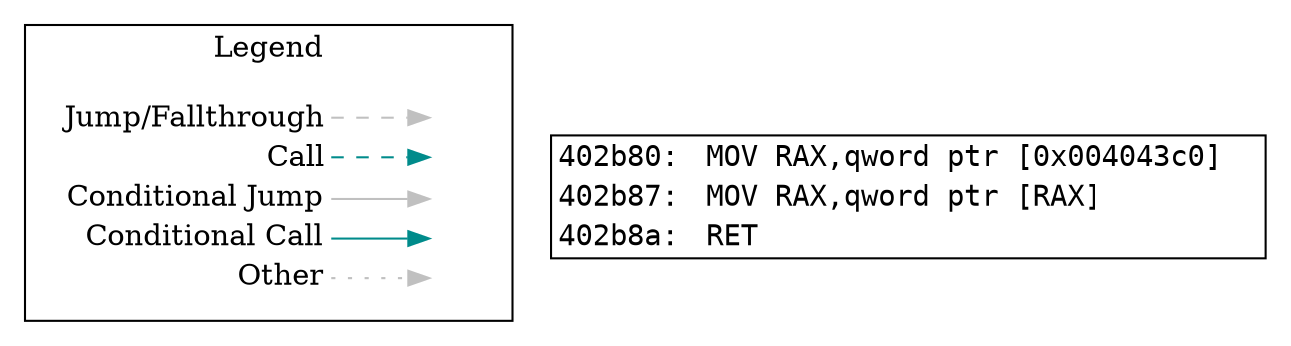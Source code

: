 digraph "func 0x402b80" {
  newrank=true;
  // Flow Type Legend
  subgraph cluster_01 { 
    rank=same;
    node [shape=plaintext]
    label = "Legend";
    key [label=<<table border="0" cellpadding="2" cellspacing="0" cellborder="0">
                  <tr><td align="right" port="i1">Jump/Fallthrough</td></tr>
                  <tr><td align="right" port="i2">Call</td></tr>
                  <tr><td align="right" port="i3">Conditional Jump</td></tr>
                  <tr><td align="right" port="i4">Conditional Call</td></tr>
                  <tr><td align="right" port="i5">Other</td></tr>
               </table>>];
    key2 [label=<<table border="0" cellpadding="2" cellspacing="0" cellborder="0">
                   <tr><td port="i1">&nbsp;</td></tr>
                   <tr><td port="i2">&nbsp;</td></tr>
                   <tr><td port="i3">&nbsp;</td></tr>
                   <tr><td port="i4">&nbsp;</td></tr>
                   <tr><td port="i5">&nbsp;</td></tr>
                </table>>];
    key:i1:e -> key2:i1:w [color=gray style=dashed];
    key:i2:e -> key2:i2:w [color=cyan4 style=dashed];
    key:i3:e -> key2:i3:w [color=gray];
    key:i4:e -> key2:i4:w [color=cyan4];
    key:i5:e -> key2:i5:w [color=gray style=dotted];
  }
  bb_402b80 [shape=plaintext label=<
    <TABLE BORDER="1" CELLBORDER="0" CELLSPACING="0">
      <TR>
        <TD PORT="insn_402b80" ALIGN="RIGHT"><FONT FACE="monospace">402b80: </FONT></TD>
        <TD ALIGN="LEFT"><FONT FACE="monospace">MOV RAX,qword ptr [0x004043c0]</FONT></TD>
        <TD>&nbsp;&nbsp;&nbsp;</TD> // for spacing
      </TR>
      <TR>
        <TD PORT="insn_402b87" ALIGN="RIGHT"><FONT FACE="monospace">402b87: </FONT></TD>
        <TD ALIGN="LEFT"><FONT FACE="monospace">MOV RAX,qword ptr [RAX]</FONT></TD>
        <TD>&nbsp;&nbsp;&nbsp;</TD> // for spacing
      </TR>
      <TR>
        <TD PORT="insn_402b8a" ALIGN="RIGHT"><FONT FACE="monospace">402b8a: </FONT></TD>
        <TD ALIGN="LEFT"><FONT FACE="monospace">RET</FONT></TD>
        <TD>&nbsp;&nbsp;&nbsp;</TD> // for spacing
      </TR>
    </TABLE>>];
}